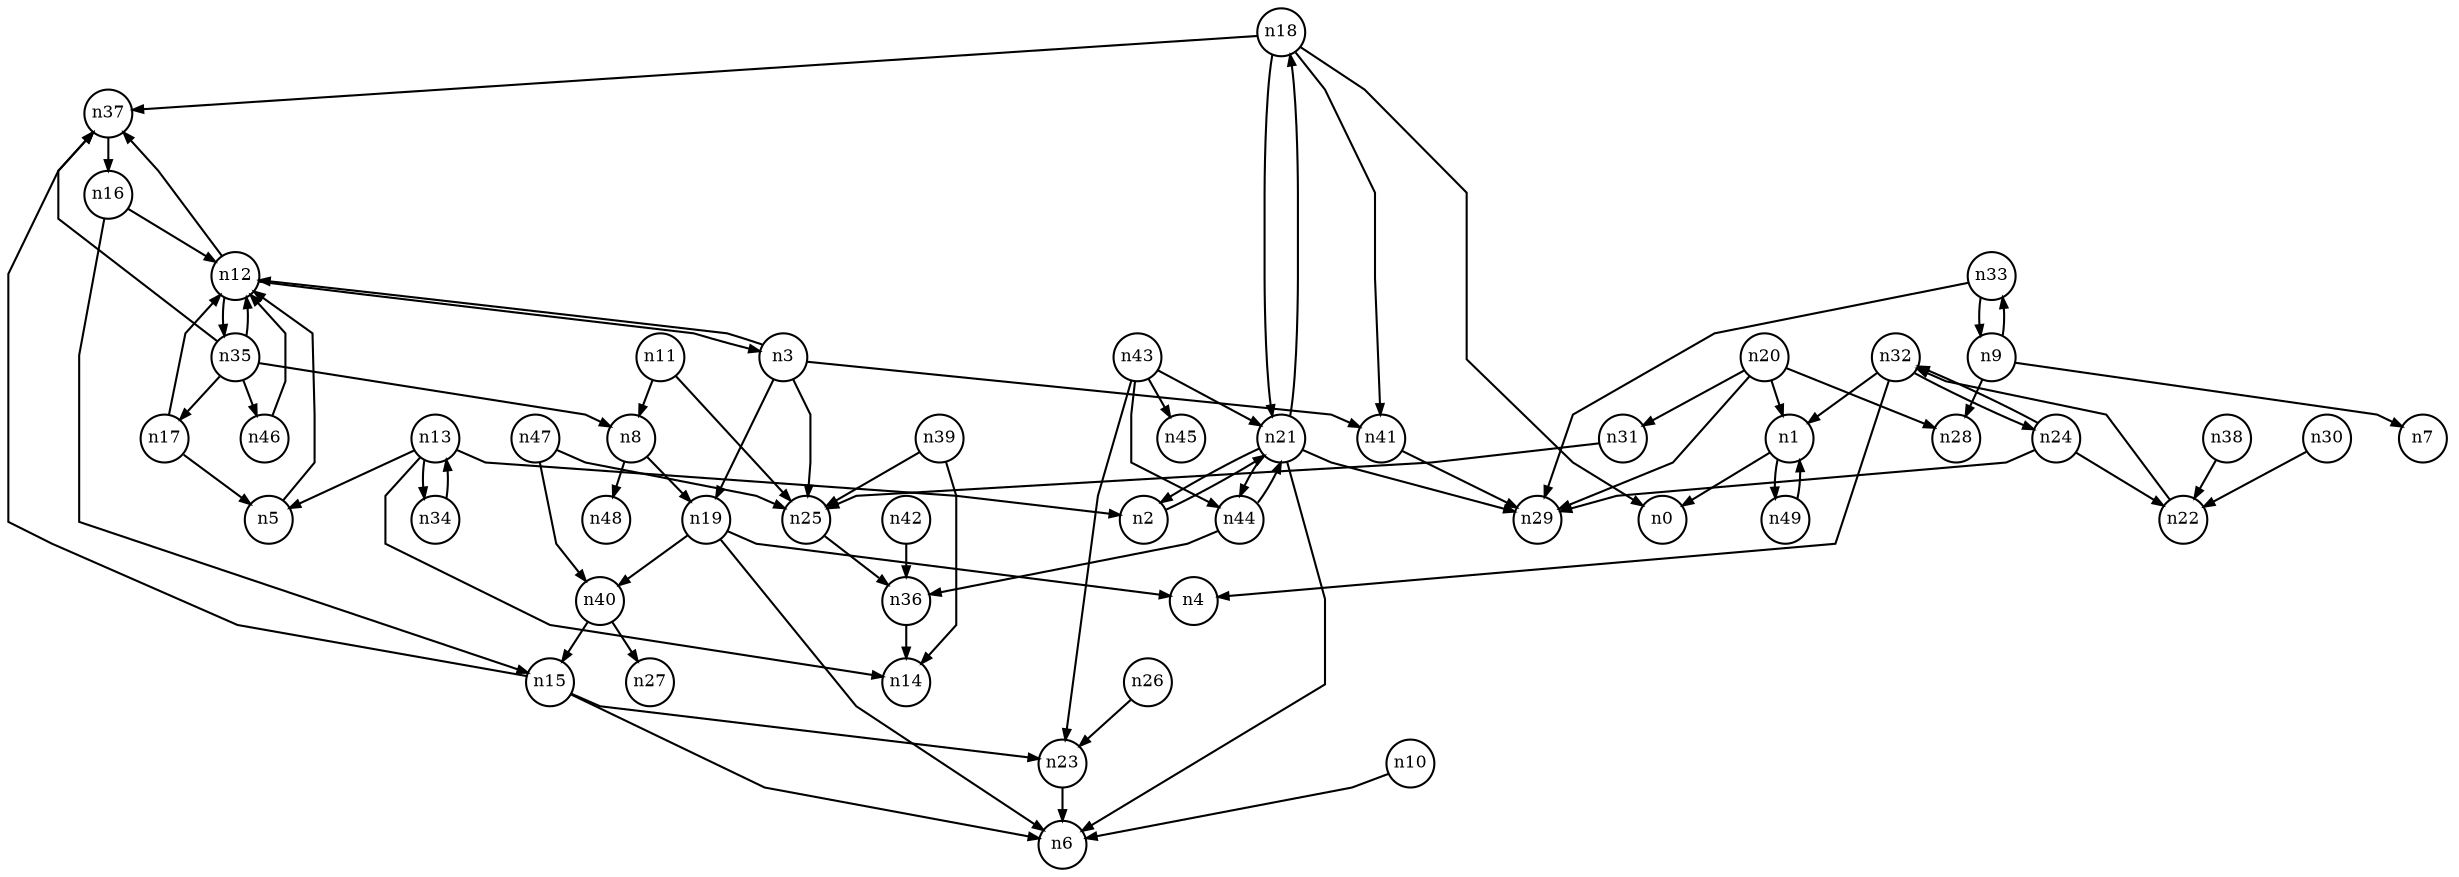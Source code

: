 digraph G{
splines=polyline;
ranksep=0.22;
nodesep=0.22;
nodesize=0.16;
fontsize=8
edge [arrowsize=0.5]
node [fontsize=8 shape=circle width=0.32 fixedsize=shape];

n1 -> n0
n1 -> n49
n19 -> n4
n19 -> n6
n19 -> n40
n3 -> n19
n3 -> n25
n3 -> n41
n3 -> n12
n25 -> n36
n41 -> n29
n8 -> n19
n8 -> n48
n9 -> n7
n9 -> n28
n9 -> n33
n33 -> n29
n33 -> n9
n10 -> n6
n11 -> n8
n11 -> n25
n12 -> n3
n12 -> n35
n12 -> n37
n35 -> n8
n35 -> n17
n35 -> n37
n35 -> n46
n35 -> n12
n37 -> n16
n2 -> n21
n13 -> n2
n13 -> n5
n13 -> n14
n13 -> n34
n5 -> n12
n34 -> n13
n15 -> n6
n15 -> n23
n15 -> n37
n23 -> n6
n16 -> n15
n16 -> n12
n17 -> n5
n17 -> n12
n18 -> n0
n18 -> n21
n18 -> n37
n18 -> n41
n21 -> n2
n21 -> n6
n21 -> n29
n21 -> n44
n21 -> n18
n40 -> n15
n40 -> n27
n20 -> n1
n20 -> n28
n20 -> n29
n20 -> n31
n31 -> n25
n44 -> n36
n44 -> n21
n22 -> n32
n24 -> n22
n24 -> n29
n24 -> n32
n36 -> n14
n26 -> n23
n30 -> n22
n32 -> n1
n32 -> n4
n32 -> n24
n46 -> n12
n38 -> n22
n39 -> n14
n39 -> n25
n42 -> n36
n43 -> n21
n43 -> n23
n43 -> n44
n43 -> n45
n47 -> n25
n47 -> n40
n49 -> n1
}
